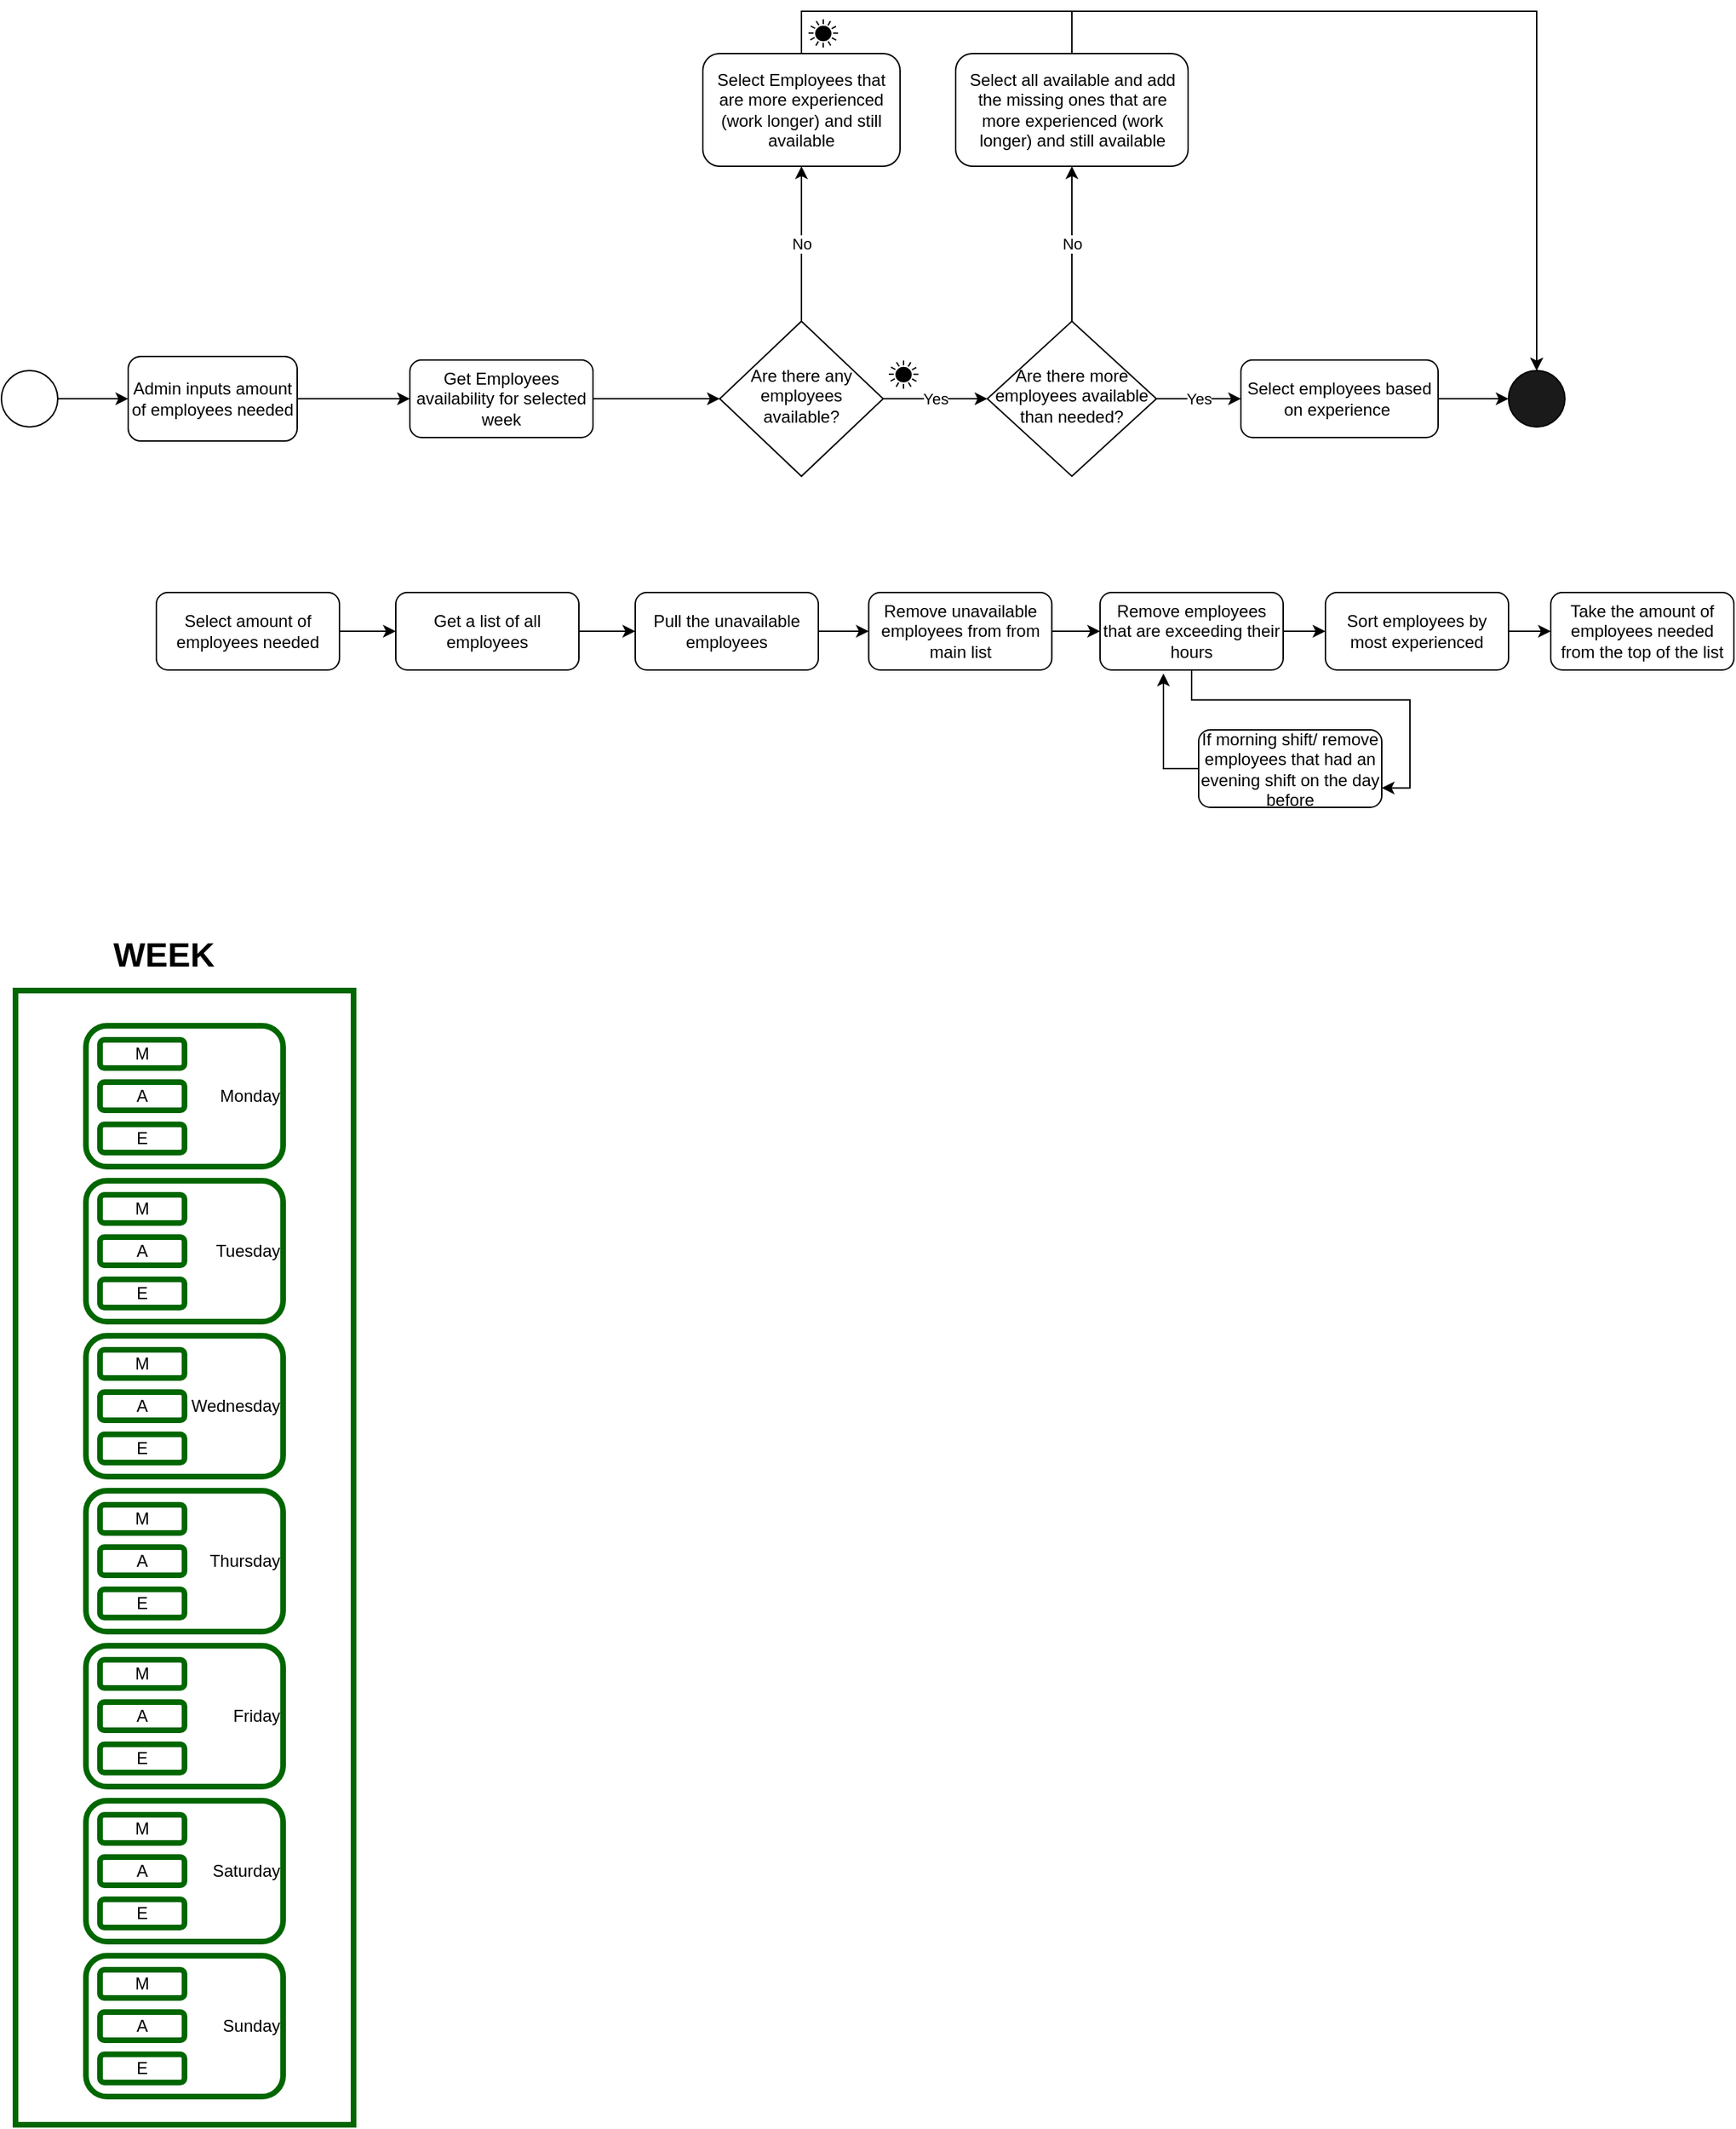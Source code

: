 <mxfile version="13.1.5" type="device"><diagram id="C5RBs43oDa-KdzZeNtuy" name="Page-1"><mxGraphModel dx="2048" dy="1823" grid="1" gridSize="10" guides="1" tooltips="1" connect="1" arrows="1" fold="1" page="1" pageScale="1" pageWidth="827" pageHeight="1169" math="0" shadow="0"><root><mxCell id="WIyWlLk6GJQsqaUBKTNV-0"/><mxCell id="WIyWlLk6GJQsqaUBKTNV-1" parent="WIyWlLk6GJQsqaUBKTNV-0"/><mxCell id="Turipf2WiA4SZ74aglNc-7" style="edgeStyle=orthogonalEdgeStyle;rounded=0;orthogonalLoop=1;jettySize=auto;html=1;entryX=0;entryY=0.5;entryDx=0;entryDy=0;endArrow=classic;endFill=1;" parent="WIyWlLk6GJQsqaUBKTNV-1" source="WIyWlLk6GJQsqaUBKTNV-3" target="WIyWlLk6GJQsqaUBKTNV-6" edge="1"><mxGeometry relative="1" as="geometry"/></mxCell><mxCell id="WIyWlLk6GJQsqaUBKTNV-3" value="Get Employees availability for selected week" style="rounded=1;whiteSpace=wrap;html=1;fontSize=12;glass=0;strokeWidth=1;shadow=0;" parent="WIyWlLk6GJQsqaUBKTNV-1" vertex="1"><mxGeometry x="110" y="207.5" width="130" height="55" as="geometry"/></mxCell><mxCell id="Turipf2WiA4SZ74aglNc-8" value="Yes" style="edgeStyle=orthogonalEdgeStyle;rounded=0;orthogonalLoop=1;jettySize=auto;html=1;entryX=0;entryY=0.5;entryDx=0;entryDy=0;endArrow=classic;endFill=1;" parent="WIyWlLk6GJQsqaUBKTNV-1" source="WIyWlLk6GJQsqaUBKTNV-6" target="WIyWlLk6GJQsqaUBKTNV-10" edge="1"><mxGeometry relative="1" as="geometry"/></mxCell><mxCell id="Turipf2WiA4SZ74aglNc-9" value="No" style="edgeStyle=orthogonalEdgeStyle;rounded=0;orthogonalLoop=1;jettySize=auto;html=1;entryX=0.5;entryY=1;entryDx=0;entryDy=0;endArrow=classic;endFill=1;" parent="WIyWlLk6GJQsqaUBKTNV-1" source="WIyWlLk6GJQsqaUBKTNV-6" target="WIyWlLk6GJQsqaUBKTNV-7" edge="1"><mxGeometry relative="1" as="geometry"/></mxCell><mxCell id="WIyWlLk6GJQsqaUBKTNV-6" value="Are there any employees available?" style="rhombus;whiteSpace=wrap;html=1;shadow=0;fontFamily=Helvetica;fontSize=12;align=center;strokeWidth=1;spacing=6;spacingTop=-4;" parent="WIyWlLk6GJQsqaUBKTNV-1" vertex="1"><mxGeometry x="330" y="180" width="116" height="110" as="geometry"/></mxCell><mxCell id="Turipf2WiA4SZ74aglNc-25" style="edgeStyle=orthogonalEdgeStyle;rounded=0;orthogonalLoop=1;jettySize=auto;html=1;endArrow=classic;endFill=1;" parent="WIyWlLk6GJQsqaUBKTNV-1" source="WIyWlLk6GJQsqaUBKTNV-7" target="Turipf2WiA4SZ74aglNc-1" edge="1"><mxGeometry relative="1" as="geometry"><Array as="points"><mxPoint x="388" y="-40"/><mxPoint x="910" y="-40"/></Array></mxGeometry></mxCell><mxCell id="WIyWlLk6GJQsqaUBKTNV-7" value="Select Employees that are more experienced (work longer) and still available" style="rounded=1;whiteSpace=wrap;html=1;fontSize=12;glass=0;strokeWidth=1;shadow=0;" parent="WIyWlLk6GJQsqaUBKTNV-1" vertex="1"><mxGeometry x="318" y="-10" width="140" height="80" as="geometry"/></mxCell><mxCell id="Turipf2WiA4SZ74aglNc-4" value="No" style="edgeStyle=orthogonalEdgeStyle;rounded=0;orthogonalLoop=1;jettySize=auto;html=1;entryX=0.5;entryY=1;entryDx=0;entryDy=0;" parent="WIyWlLk6GJQsqaUBKTNV-1" source="WIyWlLk6GJQsqaUBKTNV-10" target="WIyWlLk6GJQsqaUBKTNV-11" edge="1"><mxGeometry relative="1" as="geometry"/></mxCell><mxCell id="Turipf2WiA4SZ74aglNc-5" value="Yes" style="edgeStyle=orthogonalEdgeStyle;rounded=0;orthogonalLoop=1;jettySize=auto;html=1;" parent="WIyWlLk6GJQsqaUBKTNV-1" source="WIyWlLk6GJQsqaUBKTNV-10" target="WIyWlLk6GJQsqaUBKTNV-12" edge="1"><mxGeometry relative="1" as="geometry"/></mxCell><mxCell id="WIyWlLk6GJQsqaUBKTNV-10" value="Are there more employees available than needed?" style="rhombus;whiteSpace=wrap;html=1;shadow=0;fontFamily=Helvetica;fontSize=12;align=center;strokeWidth=1;spacing=6;spacingTop=-4;" parent="WIyWlLk6GJQsqaUBKTNV-1" vertex="1"><mxGeometry x="520" y="180" width="120" height="110" as="geometry"/></mxCell><mxCell id="Turipf2WiA4SZ74aglNc-26" style="edgeStyle=orthogonalEdgeStyle;rounded=0;orthogonalLoop=1;jettySize=auto;html=1;entryX=0.5;entryY=0;entryDx=0;entryDy=0;endArrow=classic;endFill=1;" parent="WIyWlLk6GJQsqaUBKTNV-1" source="WIyWlLk6GJQsqaUBKTNV-11" target="Turipf2WiA4SZ74aglNc-1" edge="1"><mxGeometry relative="1" as="geometry"><Array as="points"><mxPoint x="580" y="-40"/><mxPoint x="910" y="-40"/></Array></mxGeometry></mxCell><mxCell id="WIyWlLk6GJQsqaUBKTNV-11" value="Select all available and add the missing ones that are more experienced (work longer) and still available" style="rounded=1;whiteSpace=wrap;html=1;fontSize=12;glass=0;strokeWidth=1;shadow=0;" parent="WIyWlLk6GJQsqaUBKTNV-1" vertex="1"><mxGeometry x="497.5" y="-10" width="165" height="80" as="geometry"/></mxCell><mxCell id="Turipf2WiA4SZ74aglNc-6" style="edgeStyle=orthogonalEdgeStyle;rounded=0;orthogonalLoop=1;jettySize=auto;html=1;" parent="WIyWlLk6GJQsqaUBKTNV-1" source="WIyWlLk6GJQsqaUBKTNV-12" target="Turipf2WiA4SZ74aglNc-1" edge="1"><mxGeometry relative="1" as="geometry"/></mxCell><mxCell id="WIyWlLk6GJQsqaUBKTNV-12" value="Select employees based on experience&amp;nbsp;" style="rounded=1;whiteSpace=wrap;html=1;fontSize=12;glass=0;strokeWidth=1;shadow=0;" parent="WIyWlLk6GJQsqaUBKTNV-1" vertex="1"><mxGeometry x="700" y="207.5" width="140" height="55" as="geometry"/></mxCell><mxCell id="v_cAdQ-giiXAzeJhMe6X-2" style="edgeStyle=orthogonalEdgeStyle;rounded=0;orthogonalLoop=1;jettySize=auto;html=1;" edge="1" parent="WIyWlLk6GJQsqaUBKTNV-1" source="Turipf2WiA4SZ74aglNc-0" target="v_cAdQ-giiXAzeJhMe6X-1"><mxGeometry relative="1" as="geometry"/></mxCell><mxCell id="Turipf2WiA4SZ74aglNc-0" value="" style="ellipse;whiteSpace=wrap;html=1;aspect=fixed;" parent="WIyWlLk6GJQsqaUBKTNV-1" vertex="1"><mxGeometry x="-180" y="215" width="40" height="40" as="geometry"/></mxCell><mxCell id="Turipf2WiA4SZ74aglNc-1" value="" style="ellipse;whiteSpace=wrap;html=1;aspect=fixed;strokeColor=#000000;fillColor=#1A1A1A;" parent="WIyWlLk6GJQsqaUBKTNV-1" vertex="1"><mxGeometry x="890" y="215" width="40" height="40" as="geometry"/></mxCell><mxCell id="Turipf2WiA4SZ74aglNc-18" value="" style="shape=image;html=1;verticalAlign=top;verticalLabelPosition=bottom;labelBackgroundColor=#ffffff;imageAspect=0;aspect=fixed;image=https://cdn2.iconfinder.com/data/icons/flat-ui-icons-24-px/24/time-24-128.png;strokeColor=#000000;fillColor=#1A1A1A;" parent="WIyWlLk6GJQsqaUBKTNV-1" vertex="1"><mxGeometry x="452.62" y="190" width="15.75" height="15.75" as="geometry"/></mxCell><mxCell id="Turipf2WiA4SZ74aglNc-19" value="" style="shape=mxgraph.signs.nature.sun_4;html=1;fillColor=#000000;strokeColor=none;verticalLabelPosition=bottom;verticalAlign=top;align=center;" parent="WIyWlLk6GJQsqaUBKTNV-1" vertex="1"><mxGeometry x="393" y="-34.25" width="21" height="20" as="geometry"/></mxCell><mxCell id="Turipf2WiA4SZ74aglNc-20" value="" style="shape=mxgraph.signs.nature.sun_4;html=1;fillColor=#000000;strokeColor=none;verticalLabelPosition=bottom;verticalAlign=top;align=center;" parent="WIyWlLk6GJQsqaUBKTNV-1" vertex="1"><mxGeometry x="450" y="207.87" width="21" height="20" as="geometry"/></mxCell><mxCell id="Turipf2WiA4SZ74aglNc-21" value="" style="shape=image;html=1;verticalAlign=top;verticalLabelPosition=bottom;labelBackgroundColor=#ffffff;imageAspect=0;aspect=fixed;image=https://cdn2.iconfinder.com/data/icons/flat-ui-icons-24-px/24/time-24-128.png;strokeColor=#000000;fillColor=#1A1A1A;" parent="WIyWlLk6GJQsqaUBKTNV-1" vertex="1"><mxGeometry x="420" y="-30" width="15.75" height="15.75" as="geometry"/></mxCell><mxCell id="GM3vEmIA0jtGry3uAOcP-5" style="edgeStyle=orthogonalEdgeStyle;rounded=0;orthogonalLoop=1;jettySize=auto;html=1;" parent="WIyWlLk6GJQsqaUBKTNV-1" source="GM3vEmIA0jtGry3uAOcP-1" target="GM3vEmIA0jtGry3uAOcP-3" edge="1"><mxGeometry relative="1" as="geometry"/></mxCell><mxCell id="GM3vEmIA0jtGry3uAOcP-1" value="Get a list of all employees" style="rounded=1;whiteSpace=wrap;html=1;fontSize=12;glass=0;strokeWidth=1;shadow=0;" parent="WIyWlLk6GJQsqaUBKTNV-1" vertex="1"><mxGeometry x="100" y="372.5" width="130" height="55" as="geometry"/></mxCell><mxCell id="GM3vEmIA0jtGry3uAOcP-6" style="edgeStyle=orthogonalEdgeStyle;rounded=0;orthogonalLoop=1;jettySize=auto;html=1;" parent="WIyWlLk6GJQsqaUBKTNV-1" source="GM3vEmIA0jtGry3uAOcP-3" target="GM3vEmIA0jtGry3uAOcP-4" edge="1"><mxGeometry relative="1" as="geometry"/></mxCell><mxCell id="GM3vEmIA0jtGry3uAOcP-3" value="Pull the unavailable employees" style="rounded=1;whiteSpace=wrap;html=1;fontSize=12;glass=0;strokeWidth=1;shadow=0;" parent="WIyWlLk6GJQsqaUBKTNV-1" vertex="1"><mxGeometry x="270" y="372.5" width="130" height="55" as="geometry"/></mxCell><mxCell id="GM3vEmIA0jtGry3uAOcP-9" style="edgeStyle=orthogonalEdgeStyle;rounded=0;orthogonalLoop=1;jettySize=auto;html=1;" parent="WIyWlLk6GJQsqaUBKTNV-1" source="GM3vEmIA0jtGry3uAOcP-4" target="GM3vEmIA0jtGry3uAOcP-8" edge="1"><mxGeometry relative="1" as="geometry"/></mxCell><mxCell id="GM3vEmIA0jtGry3uAOcP-4" value="Remove unavailable employees from from main list" style="rounded=1;whiteSpace=wrap;html=1;fontSize=12;glass=0;strokeWidth=1;shadow=0;" parent="WIyWlLk6GJQsqaUBKTNV-1" vertex="1"><mxGeometry x="435.75" y="372.5" width="130" height="55" as="geometry"/></mxCell><mxCell id="GM3vEmIA0jtGry3uAOcP-11" style="edgeStyle=orthogonalEdgeStyle;rounded=0;orthogonalLoop=1;jettySize=auto;html=1;entryX=1;entryY=0.75;entryDx=0;entryDy=0;" parent="WIyWlLk6GJQsqaUBKTNV-1" source="GM3vEmIA0jtGry3uAOcP-8" target="GM3vEmIA0jtGry3uAOcP-10" edge="1"><mxGeometry relative="1" as="geometry"/></mxCell><mxCell id="GM3vEmIA0jtGry3uAOcP-15" style="edgeStyle=orthogonalEdgeStyle;rounded=0;orthogonalLoop=1;jettySize=auto;html=1;" parent="WIyWlLk6GJQsqaUBKTNV-1" source="GM3vEmIA0jtGry3uAOcP-8" target="GM3vEmIA0jtGry3uAOcP-13" edge="1"><mxGeometry relative="1" as="geometry"/></mxCell><mxCell id="GM3vEmIA0jtGry3uAOcP-8" value="Remove employees that are exceeding their hours" style="rounded=1;whiteSpace=wrap;html=1;fontSize=12;glass=0;strokeWidth=1;shadow=0;" parent="WIyWlLk6GJQsqaUBKTNV-1" vertex="1"><mxGeometry x="600" y="372.5" width="130" height="55" as="geometry"/></mxCell><mxCell id="GM3vEmIA0jtGry3uAOcP-12" style="edgeStyle=orthogonalEdgeStyle;rounded=0;orthogonalLoop=1;jettySize=auto;html=1;" parent="WIyWlLk6GJQsqaUBKTNV-1" source="GM3vEmIA0jtGry3uAOcP-10" edge="1"><mxGeometry relative="1" as="geometry"><mxPoint x="645" y="430" as="targetPoint"/><Array as="points"><mxPoint x="645" y="498"/></Array></mxGeometry></mxCell><mxCell id="GM3vEmIA0jtGry3uAOcP-10" value="If morning shift/ remove employees that had an evening shift on the day before" style="rounded=1;whiteSpace=wrap;html=1;fontSize=12;glass=0;strokeWidth=1;shadow=0;" parent="WIyWlLk6GJQsqaUBKTNV-1" vertex="1"><mxGeometry x="670" y="470" width="130" height="55" as="geometry"/></mxCell><mxCell id="GM3vEmIA0jtGry3uAOcP-16" style="edgeStyle=orthogonalEdgeStyle;rounded=0;orthogonalLoop=1;jettySize=auto;html=1;" parent="WIyWlLk6GJQsqaUBKTNV-1" source="GM3vEmIA0jtGry3uAOcP-13" target="GM3vEmIA0jtGry3uAOcP-14" edge="1"><mxGeometry relative="1" as="geometry"/></mxCell><mxCell id="GM3vEmIA0jtGry3uAOcP-13" value="Sort employees by most experienced" style="rounded=1;whiteSpace=wrap;html=1;fontSize=12;glass=0;strokeWidth=1;shadow=0;" parent="WIyWlLk6GJQsqaUBKTNV-1" vertex="1"><mxGeometry x="760" y="372.5" width="130" height="55" as="geometry"/></mxCell><mxCell id="GM3vEmIA0jtGry3uAOcP-14" value="Take the amount of employees needed from the top of the list" style="rounded=1;whiteSpace=wrap;html=1;fontSize=12;glass=0;strokeWidth=1;shadow=0;" parent="WIyWlLk6GJQsqaUBKTNV-1" vertex="1"><mxGeometry x="920" y="372.5" width="130" height="55" as="geometry"/></mxCell><mxCell id="GM3vEmIA0jtGry3uAOcP-21" style="edgeStyle=orthogonalEdgeStyle;rounded=0;orthogonalLoop=1;jettySize=auto;html=1;" parent="WIyWlLk6GJQsqaUBKTNV-1" source="GM3vEmIA0jtGry3uAOcP-20" target="GM3vEmIA0jtGry3uAOcP-1" edge="1"><mxGeometry relative="1" as="geometry"/></mxCell><mxCell id="GM3vEmIA0jtGry3uAOcP-20" value="Select amount of employees needed" style="rounded=1;whiteSpace=wrap;html=1;fontSize=12;glass=0;strokeWidth=1;shadow=0;" parent="WIyWlLk6GJQsqaUBKTNV-1" vertex="1"><mxGeometry x="-70" y="372.5" width="130" height="55" as="geometry"/></mxCell><mxCell id="v_cAdQ-giiXAzeJhMe6X-57" style="edgeStyle=orthogonalEdgeStyle;rounded=0;orthogonalLoop=1;jettySize=auto;html=1;entryX=0;entryY=0.5;entryDx=0;entryDy=0;fontSize=24;" edge="1" parent="WIyWlLk6GJQsqaUBKTNV-1" source="v_cAdQ-giiXAzeJhMe6X-1" target="WIyWlLk6GJQsqaUBKTNV-3"><mxGeometry relative="1" as="geometry"/></mxCell><mxCell id="v_cAdQ-giiXAzeJhMe6X-1" value="Admin inputs amount of employees needed" style="rounded=1;whiteSpace=wrap;html=1;" vertex="1" parent="WIyWlLk6GJQsqaUBKTNV-1"><mxGeometry x="-90" y="205" width="120" height="60" as="geometry"/></mxCell><mxCell id="v_cAdQ-giiXAzeJhMe6X-3" value="&lt;h1 style=&quot;text-align: justify&quot;&gt;&lt;span style=&quot;line-height: 110%&quot;&gt;Week&lt;/span&gt;&lt;/h1&gt;" style="rounded=0;whiteSpace=wrap;html=1;fillColor=none;strokeColor=#006600;strokeWidth=4;" vertex="1" parent="WIyWlLk6GJQsqaUBKTNV-1"><mxGeometry x="-170" y="655" width="240" height="805" as="geometry"/></mxCell><mxCell id="v_cAdQ-giiXAzeJhMe6X-10" value="Monday" style="rounded=1;whiteSpace=wrap;html=1;strokeColor=#006600;strokeWidth=4;align=right;" vertex="1" parent="WIyWlLk6GJQsqaUBKTNV-1"><mxGeometry x="-120" y="680" width="140" height="100" as="geometry"/></mxCell><mxCell id="v_cAdQ-giiXAzeJhMe6X-11" value="E" style="rounded=1;whiteSpace=wrap;html=1;strokeColor=#006600;strokeWidth=4;" vertex="1" parent="WIyWlLk6GJQsqaUBKTNV-1"><mxGeometry x="-110" y="750" width="60" height="20" as="geometry"/></mxCell><mxCell id="v_cAdQ-giiXAzeJhMe6X-12" value="A" style="rounded=1;whiteSpace=wrap;html=1;strokeColor=#006600;strokeWidth=4;" vertex="1" parent="WIyWlLk6GJQsqaUBKTNV-1"><mxGeometry x="-110" y="720" width="60" height="20" as="geometry"/></mxCell><mxCell id="v_cAdQ-giiXAzeJhMe6X-13" value="M" style="rounded=1;whiteSpace=wrap;html=1;strokeColor=#006600;strokeWidth=4;" vertex="1" parent="WIyWlLk6GJQsqaUBKTNV-1"><mxGeometry x="-110" y="690" width="60" height="20" as="geometry"/></mxCell><mxCell id="v_cAdQ-giiXAzeJhMe6X-21" value="Tuesday" style="rounded=1;whiteSpace=wrap;html=1;strokeColor=#006600;strokeWidth=4;align=right;" vertex="1" parent="WIyWlLk6GJQsqaUBKTNV-1"><mxGeometry x="-120" y="790" width="140" height="100" as="geometry"/></mxCell><mxCell id="v_cAdQ-giiXAzeJhMe6X-22" value="Wednesday" style="rounded=1;whiteSpace=wrap;html=1;strokeColor=#006600;strokeWidth=4;align=right;" vertex="1" parent="WIyWlLk6GJQsqaUBKTNV-1"><mxGeometry x="-120" y="900" width="140" height="100" as="geometry"/></mxCell><mxCell id="v_cAdQ-giiXAzeJhMe6X-23" value="Thursday" style="rounded=1;whiteSpace=wrap;html=1;strokeColor=#006600;strokeWidth=4;align=right;" vertex="1" parent="WIyWlLk6GJQsqaUBKTNV-1"><mxGeometry x="-120" y="1010" width="140" height="100" as="geometry"/></mxCell><mxCell id="v_cAdQ-giiXAzeJhMe6X-24" value="Friday" style="rounded=1;whiteSpace=wrap;html=1;strokeColor=#006600;strokeWidth=4;align=right;" vertex="1" parent="WIyWlLk6GJQsqaUBKTNV-1"><mxGeometry x="-120" y="1120" width="140" height="100" as="geometry"/></mxCell><mxCell id="v_cAdQ-giiXAzeJhMe6X-25" value="Saturday" style="rounded=1;whiteSpace=wrap;html=1;strokeColor=#006600;strokeWidth=4;align=right;" vertex="1" parent="WIyWlLk6GJQsqaUBKTNV-1"><mxGeometry x="-120" y="1230" width="140" height="100" as="geometry"/></mxCell><mxCell id="v_cAdQ-giiXAzeJhMe6X-31" value="Sunday" style="rounded=1;whiteSpace=wrap;html=1;strokeColor=#006600;strokeWidth=4;align=right;" vertex="1" parent="WIyWlLk6GJQsqaUBKTNV-1"><mxGeometry x="-120" y="1340" width="140" height="100" as="geometry"/></mxCell><mxCell id="v_cAdQ-giiXAzeJhMe6X-32" value="M" style="rounded=1;whiteSpace=wrap;html=1;strokeColor=#006600;strokeWidth=4;" vertex="1" parent="WIyWlLk6GJQsqaUBKTNV-1"><mxGeometry x="-110" y="1350" width="60" height="20" as="geometry"/></mxCell><mxCell id="v_cAdQ-giiXAzeJhMe6X-34" value="M" style="rounded=1;whiteSpace=wrap;html=1;strokeColor=#006600;strokeWidth=4;" vertex="1" parent="WIyWlLk6GJQsqaUBKTNV-1"><mxGeometry x="-110" y="1240" width="60" height="20" as="geometry"/></mxCell><mxCell id="v_cAdQ-giiXAzeJhMe6X-35" value="M" style="rounded=1;whiteSpace=wrap;html=1;strokeColor=#006600;strokeWidth=4;" vertex="1" parent="WIyWlLk6GJQsqaUBKTNV-1"><mxGeometry x="-110" y="1130" width="60" height="20" as="geometry"/></mxCell><mxCell id="v_cAdQ-giiXAzeJhMe6X-36" value="M" style="rounded=1;whiteSpace=wrap;html=1;strokeColor=#006600;strokeWidth=4;" vertex="1" parent="WIyWlLk6GJQsqaUBKTNV-1"><mxGeometry x="-110" y="1020" width="60" height="20" as="geometry"/></mxCell><mxCell id="v_cAdQ-giiXAzeJhMe6X-37" value="M" style="rounded=1;whiteSpace=wrap;html=1;strokeColor=#006600;strokeWidth=4;" vertex="1" parent="WIyWlLk6GJQsqaUBKTNV-1"><mxGeometry x="-110" y="910" width="60" height="20" as="geometry"/></mxCell><mxCell id="v_cAdQ-giiXAzeJhMe6X-38" value="M" style="rounded=1;whiteSpace=wrap;html=1;strokeColor=#006600;strokeWidth=4;" vertex="1" parent="WIyWlLk6GJQsqaUBKTNV-1"><mxGeometry x="-110" y="800" width="60" height="20" as="geometry"/></mxCell><mxCell id="v_cAdQ-giiXAzeJhMe6X-39" style="edgeStyle=orthogonalEdgeStyle;rounded=0;orthogonalLoop=1;jettySize=auto;html=1;exitX=0.5;exitY=1;exitDx=0;exitDy=0;" edge="1" parent="WIyWlLk6GJQsqaUBKTNV-1" source="v_cAdQ-giiXAzeJhMe6X-36" target="v_cAdQ-giiXAzeJhMe6X-36"><mxGeometry relative="1" as="geometry"/></mxCell><mxCell id="v_cAdQ-giiXAzeJhMe6X-40" value="A" style="rounded=1;whiteSpace=wrap;html=1;strokeColor=#006600;strokeWidth=4;" vertex="1" parent="WIyWlLk6GJQsqaUBKTNV-1"><mxGeometry x="-110" y="1380" width="60" height="20" as="geometry"/></mxCell><mxCell id="v_cAdQ-giiXAzeJhMe6X-41" value="A" style="rounded=1;whiteSpace=wrap;html=1;strokeColor=#006600;strokeWidth=4;" vertex="1" parent="WIyWlLk6GJQsqaUBKTNV-1"><mxGeometry x="-110" y="1270" width="60" height="20" as="geometry"/></mxCell><mxCell id="v_cAdQ-giiXAzeJhMe6X-42" value="A" style="rounded=1;whiteSpace=wrap;html=1;strokeColor=#006600;strokeWidth=4;" vertex="1" parent="WIyWlLk6GJQsqaUBKTNV-1"><mxGeometry x="-110" y="1160" width="60" height="20" as="geometry"/></mxCell><mxCell id="v_cAdQ-giiXAzeJhMe6X-43" value="A" style="rounded=1;whiteSpace=wrap;html=1;strokeColor=#006600;strokeWidth=4;" vertex="1" parent="WIyWlLk6GJQsqaUBKTNV-1"><mxGeometry x="-110" y="1050" width="60" height="20" as="geometry"/></mxCell><mxCell id="v_cAdQ-giiXAzeJhMe6X-44" value="A" style="rounded=1;whiteSpace=wrap;html=1;strokeColor=#006600;strokeWidth=4;" vertex="1" parent="WIyWlLk6GJQsqaUBKTNV-1"><mxGeometry x="-110" y="940" width="60" height="20" as="geometry"/></mxCell><mxCell id="v_cAdQ-giiXAzeJhMe6X-45" value="A" style="rounded=1;whiteSpace=wrap;html=1;strokeColor=#006600;strokeWidth=4;" vertex="1" parent="WIyWlLk6GJQsqaUBKTNV-1"><mxGeometry x="-110" y="830" width="60" height="20" as="geometry"/></mxCell><mxCell id="v_cAdQ-giiXAzeJhMe6X-49" value="E" style="rounded=1;whiteSpace=wrap;html=1;strokeColor=#006600;strokeWidth=4;" vertex="1" parent="WIyWlLk6GJQsqaUBKTNV-1"><mxGeometry x="-110" y="1410" width="60" height="20" as="geometry"/></mxCell><mxCell id="v_cAdQ-giiXAzeJhMe6X-50" value="E" style="rounded=1;whiteSpace=wrap;html=1;strokeColor=#006600;strokeWidth=4;" vertex="1" parent="WIyWlLk6GJQsqaUBKTNV-1"><mxGeometry x="-110" y="1300" width="60" height="20" as="geometry"/></mxCell><mxCell id="v_cAdQ-giiXAzeJhMe6X-51" value="E" style="rounded=1;whiteSpace=wrap;html=1;strokeColor=#006600;strokeWidth=4;" vertex="1" parent="WIyWlLk6GJQsqaUBKTNV-1"><mxGeometry x="-110" y="1190" width="60" height="20" as="geometry"/></mxCell><mxCell id="v_cAdQ-giiXAzeJhMe6X-52" value="E" style="rounded=1;whiteSpace=wrap;html=1;strokeColor=#006600;strokeWidth=4;" vertex="1" parent="WIyWlLk6GJQsqaUBKTNV-1"><mxGeometry x="-110" y="1080" width="60" height="20" as="geometry"/></mxCell><mxCell id="v_cAdQ-giiXAzeJhMe6X-53" value="E" style="rounded=1;whiteSpace=wrap;html=1;strokeColor=#006600;strokeWidth=4;" vertex="1" parent="WIyWlLk6GJQsqaUBKTNV-1"><mxGeometry x="-110" y="970" width="60" height="20" as="geometry"/></mxCell><mxCell id="v_cAdQ-giiXAzeJhMe6X-54" value="E" style="rounded=1;whiteSpace=wrap;html=1;strokeColor=#006600;strokeWidth=4;" vertex="1" parent="WIyWlLk6GJQsqaUBKTNV-1"><mxGeometry x="-110" y="860" width="60" height="20" as="geometry"/></mxCell><mxCell id="v_cAdQ-giiXAzeJhMe6X-56" value="WEEK" style="text;html=1;align=center;verticalAlign=middle;resizable=0;points=[];autosize=1;fontStyle=1;fontSize=24;" vertex="1" parent="WIyWlLk6GJQsqaUBKTNV-1"><mxGeometry x="-110" y="615" width="90" height="30" as="geometry"/></mxCell></root></mxGraphModel></diagram></mxfile>